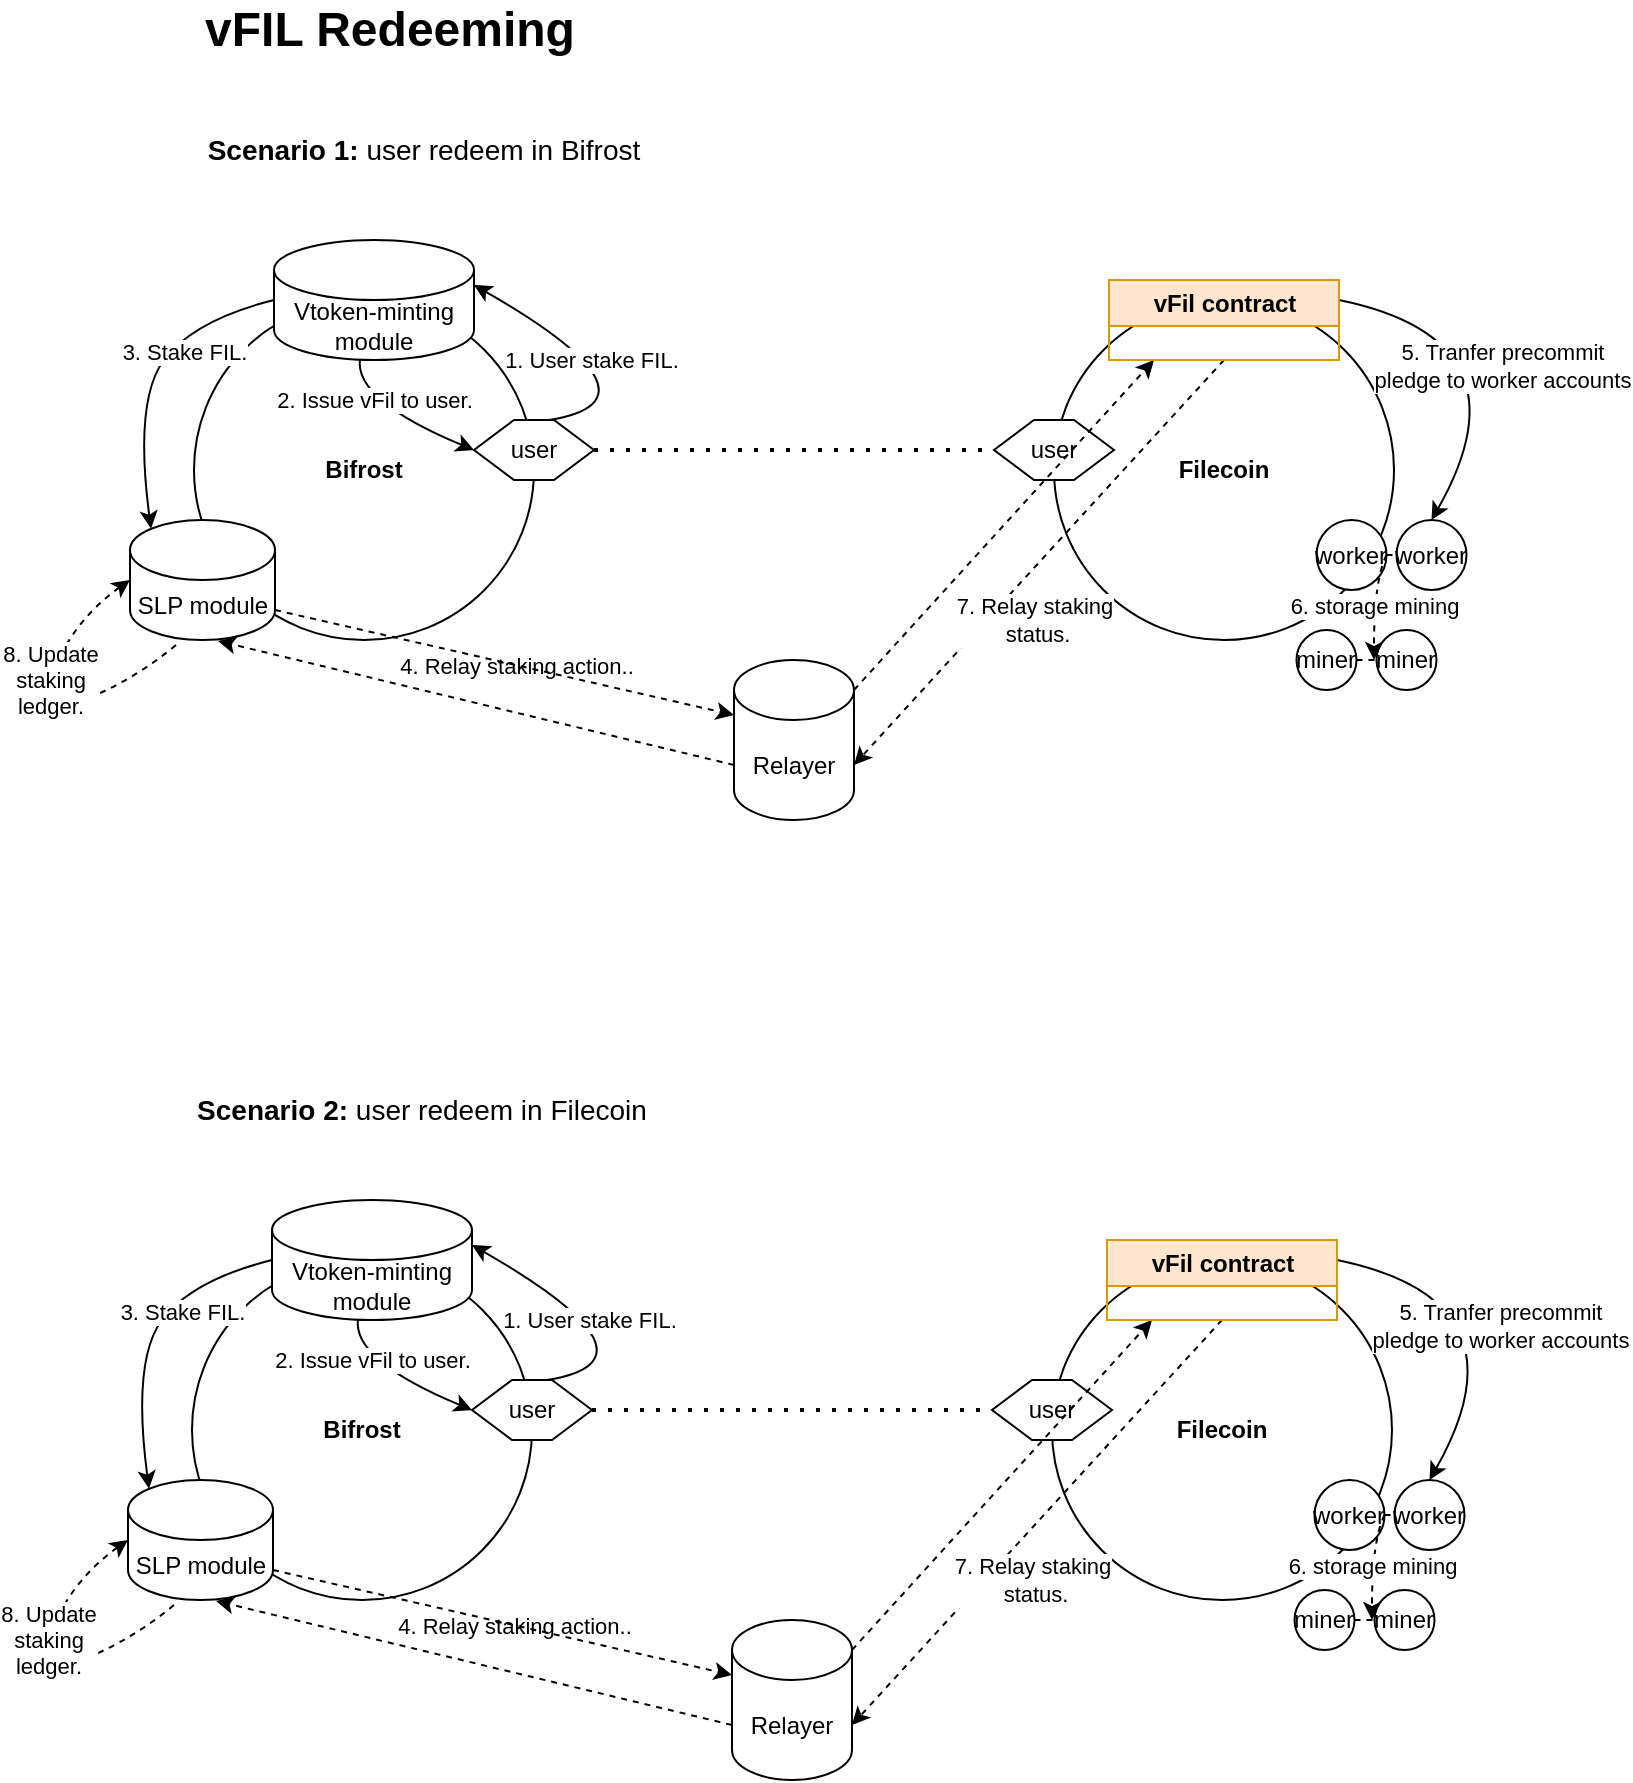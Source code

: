 <mxfile version="21.0.2" type="github">
  <diagram id="1qVJCfuYaMeoUfc-0dYW" name="Page-1">
    <mxGraphModel dx="1434" dy="828" grid="1" gridSize="10" guides="1" tooltips="1" connect="1" arrows="1" fold="1" page="1" pageScale="1" pageWidth="827" pageHeight="1169" math="0" shadow="0">
      <root>
        <mxCell id="0" />
        <mxCell id="1" parent="0" />
        <mxCell id="QOcSFR8y_e22kkafj4sU-1" value="&lt;b&gt;Bifrost&lt;/b&gt;" style="ellipse;whiteSpace=wrap;html=1;aspect=fixed;" parent="1" vertex="1">
          <mxGeometry x="120" y="210" width="170" height="170" as="geometry" />
        </mxCell>
        <mxCell id="QOcSFR8y_e22kkafj4sU-2" value="&lt;b&gt;Filecoin&lt;/b&gt;" style="ellipse;whiteSpace=wrap;html=1;aspect=fixed;" parent="1" vertex="1">
          <mxGeometry x="550" y="210" width="170" height="170" as="geometry" />
        </mxCell>
        <mxCell id="QOcSFR8y_e22kkafj4sU-6" value="user" style="shape=hexagon;perimeter=hexagonPerimeter2;whiteSpace=wrap;html=1;fixedSize=1;" parent="1" vertex="1">
          <mxGeometry x="260" y="270" width="60" height="30" as="geometry" />
        </mxCell>
        <mxCell id="QOcSFR8y_e22kkafj4sU-7" value="user" style="shape=hexagon;perimeter=hexagonPerimeter2;whiteSpace=wrap;html=1;fixedSize=1;" parent="1" vertex="1">
          <mxGeometry x="520" y="270" width="60" height="30" as="geometry" />
        </mxCell>
        <mxCell id="QOcSFR8y_e22kkafj4sU-8" value="" style="endArrow=none;dashed=1;html=1;dashPattern=1 3;strokeWidth=2;rounded=0;exitX=1;exitY=0.5;exitDx=0;exitDy=0;entryX=0;entryY=0.5;entryDx=0;entryDy=0;" parent="1" source="QOcSFR8y_e22kkafj4sU-6" target="QOcSFR8y_e22kkafj4sU-7" edge="1">
          <mxGeometry width="50" height="50" relative="1" as="geometry">
            <mxPoint x="360" y="350" as="sourcePoint" />
            <mxPoint x="410" y="300" as="targetPoint" />
          </mxGeometry>
        </mxCell>
        <mxCell id="QOcSFR8y_e22kkafj4sU-10" value="worker" style="ellipse;whiteSpace=wrap;html=1;aspect=fixed;" parent="1" vertex="1">
          <mxGeometry x="681.25" y="320" width="35" height="35" as="geometry" />
        </mxCell>
        <mxCell id="QOcSFR8y_e22kkafj4sU-11" value="SLP module" style="shape=cylinder3;whiteSpace=wrap;html=1;boundedLbl=1;backgroundOutline=1;size=15;" parent="1" vertex="1">
          <mxGeometry x="88" y="320" width="72.5" height="60" as="geometry" />
        </mxCell>
        <mxCell id="womPOICztjm91fhaPhi_-1" value="Relayer" style="shape=cylinder3;whiteSpace=wrap;html=1;boundedLbl=1;backgroundOutline=1;size=15;" parent="1" vertex="1">
          <mxGeometry x="390" y="390" width="60" height="80" as="geometry" />
        </mxCell>
        <mxCell id="womPOICztjm91fhaPhi_-3" value="miner" style="ellipse;whiteSpace=wrap;html=1;aspect=fixed;" parent="1" vertex="1">
          <mxGeometry x="671.25" y="375" width="30" height="30" as="geometry" />
        </mxCell>
        <mxCell id="womPOICztjm91fhaPhi_-4" value="miner" style="ellipse;whiteSpace=wrap;html=1;aspect=fixed;" parent="1" vertex="1">
          <mxGeometry x="711.25" y="375" width="30" height="30" as="geometry" />
        </mxCell>
        <mxCell id="womPOICztjm91fhaPhi_-7" value="" style="endArrow=none;dashed=1;html=1;rounded=0;exitX=1;exitY=0.5;exitDx=0;exitDy=0;" parent="1" source="womPOICztjm91fhaPhi_-3" edge="1">
          <mxGeometry width="50" height="50" relative="1" as="geometry">
            <mxPoint x="701.25" y="435" as="sourcePoint" />
            <mxPoint x="711.25" y="390" as="targetPoint" />
          </mxGeometry>
        </mxCell>
        <mxCell id="womPOICztjm91fhaPhi_-11" value="" style="endArrow=classic;html=1;rounded=0;dashed=1;exitX=1;exitY=0;exitDx=0;exitDy=15;exitPerimeter=0;" parent="1" source="womPOICztjm91fhaPhi_-1" edge="1">
          <mxGeometry width="50" height="50" relative="1" as="geometry">
            <mxPoint x="550" y="480" as="sourcePoint" />
            <mxPoint x="600" y="240" as="targetPoint" />
          </mxGeometry>
        </mxCell>
        <mxCell id="yuQFEDINcLpY2eNo5cRC-11" value="4. Relay staking action.." style="edgeLabel;html=1;align=center;verticalAlign=middle;resizable=0;points=[];" parent="womPOICztjm91fhaPhi_-11" vertex="1" connectable="0">
          <mxGeometry x="0.147" y="-1" relative="1" as="geometry">
            <mxPoint x="-256" y="82" as="offset" />
          </mxGeometry>
        </mxCell>
        <mxCell id="womPOICztjm91fhaPhi_-12" value="" style="endArrow=classic;html=1;rounded=0;dashed=1;entryX=0;entryY=0;entryDx=0;entryDy=27.5;entryPerimeter=0;exitX=1;exitY=1;exitDx=0;exitDy=-15;exitPerimeter=0;" parent="1" source="QOcSFR8y_e22kkafj4sU-11" target="womPOICztjm91fhaPhi_-1" edge="1">
          <mxGeometry width="50" height="50" relative="1" as="geometry">
            <mxPoint x="120" y="480" as="sourcePoint" />
            <mxPoint x="280" y="510" as="targetPoint" />
          </mxGeometry>
        </mxCell>
        <mxCell id="womPOICztjm91fhaPhi_-15" value="vFIL Redeeming" style="text;html=1;strokeColor=none;fillColor=none;align=center;verticalAlign=middle;whiteSpace=wrap;rounded=0;fontStyle=1;fontSize=24;" parent="1" vertex="1">
          <mxGeometry x="88" y="60" width="260" height="30" as="geometry" />
        </mxCell>
        <mxCell id="yuQFEDINcLpY2eNo5cRC-3" value="worker" style="ellipse;whiteSpace=wrap;html=1;aspect=fixed;" parent="1" vertex="1">
          <mxGeometry x="721.25" y="320" width="35" height="35" as="geometry" />
        </mxCell>
        <mxCell id="yuQFEDINcLpY2eNo5cRC-4" value="" style="endArrow=none;dashed=1;html=1;rounded=0;exitX=1;exitY=0.5;exitDx=0;exitDy=0;entryX=0;entryY=0.5;entryDx=0;entryDy=0;" parent="1" source="QOcSFR8y_e22kkafj4sU-10" target="yuQFEDINcLpY2eNo5cRC-3" edge="1">
          <mxGeometry width="50" height="50" relative="1" as="geometry">
            <mxPoint x="711.25" y="495" as="sourcePoint" />
            <mxPoint x="761.25" y="445" as="targetPoint" />
          </mxGeometry>
        </mxCell>
        <mxCell id="a1JTIRyVCKcMxM_mY2sI-1" value="Vtoken-minting module" style="shape=cylinder3;whiteSpace=wrap;html=1;boundedLbl=1;backgroundOutline=1;size=15;" parent="1" vertex="1">
          <mxGeometry x="160" y="180" width="100" height="60" as="geometry" />
        </mxCell>
        <mxCell id="a1JTIRyVCKcMxM_mY2sI-2" value="" style="curved=1;endArrow=classic;html=1;rounded=0;entryX=1;entryY=0;entryDx=0;entryDy=22.5;entryPerimeter=0;exitX=0.625;exitY=0;exitDx=0;exitDy=0;" parent="1" source="QOcSFR8y_e22kkafj4sU-6" target="a1JTIRyVCKcMxM_mY2sI-1" edge="1">
          <mxGeometry width="50" height="50" relative="1" as="geometry">
            <mxPoint x="310" y="260" as="sourcePoint" />
            <mxPoint x="360" y="210" as="targetPoint" />
            <Array as="points">
              <mxPoint x="360" y="260" />
            </Array>
          </mxGeometry>
        </mxCell>
        <mxCell id="a1JTIRyVCKcMxM_mY2sI-3" value="1. User stake FIL.&amp;nbsp;" style="edgeLabel;html=1;align=center;verticalAlign=middle;resizable=0;points=[];" parent="a1JTIRyVCKcMxM_mY2sI-2" vertex="1" connectable="0">
          <mxGeometry x="0.647" y="3" relative="1" as="geometry">
            <mxPoint x="34" y="19" as="offset" />
          </mxGeometry>
        </mxCell>
        <mxCell id="a1JTIRyVCKcMxM_mY2sI-5" value="" style="curved=1;endArrow=classic;html=1;rounded=0;exitX=0.43;exitY=0.992;exitDx=0;exitDy=0;exitPerimeter=0;entryX=0;entryY=0.5;entryDx=0;entryDy=0;" parent="1" source="a1JTIRyVCKcMxM_mY2sI-1" target="QOcSFR8y_e22kkafj4sU-6" edge="1">
          <mxGeometry width="50" height="50" relative="1" as="geometry">
            <mxPoint x="200" y="310" as="sourcePoint" />
            <mxPoint x="250" y="260" as="targetPoint" />
            <Array as="points">
              <mxPoint x="200" y="260" />
            </Array>
          </mxGeometry>
        </mxCell>
        <mxCell id="a1JTIRyVCKcMxM_mY2sI-6" value="2. Issue vFil to user." style="edgeLabel;html=1;align=center;verticalAlign=middle;resizable=0;points=[];" parent="a1JTIRyVCKcMxM_mY2sI-5" vertex="1" connectable="0">
          <mxGeometry x="-0.354" y="7" relative="1" as="geometry">
            <mxPoint x="1" y="4" as="offset" />
          </mxGeometry>
        </mxCell>
        <mxCell id="a1JTIRyVCKcMxM_mY2sI-7" value="" style="curved=1;endArrow=classic;html=1;rounded=0;exitX=0;exitY=0.5;exitDx=0;exitDy=0;exitPerimeter=0;entryX=0.145;entryY=0;entryDx=0;entryDy=4.35;entryPerimeter=0;" parent="1" source="a1JTIRyVCKcMxM_mY2sI-1" target="QOcSFR8y_e22kkafj4sU-11" edge="1">
          <mxGeometry width="50" height="50" relative="1" as="geometry">
            <mxPoint x="40" y="260" as="sourcePoint" />
            <mxPoint x="90" y="210" as="targetPoint" />
            <Array as="points">
              <mxPoint x="120" y="220" />
              <mxPoint x="90" y="260" />
            </Array>
          </mxGeometry>
        </mxCell>
        <mxCell id="a1JTIRyVCKcMxM_mY2sI-8" value="3. Stake FIL." style="edgeLabel;html=1;align=center;verticalAlign=middle;resizable=0;points=[];" parent="a1JTIRyVCKcMxM_mY2sI-7" vertex="1" connectable="0">
          <mxGeometry x="-0.256" y="6" relative="1" as="geometry">
            <mxPoint y="-1" as="offset" />
          </mxGeometry>
        </mxCell>
        <mxCell id="a1JTIRyVCKcMxM_mY2sI-9" value="" style="curved=1;endArrow=classic;html=1;rounded=0;exitX=1;exitY=0.25;exitDx=0;exitDy=0;entryX=0.5;entryY=0;entryDx=0;entryDy=0;" parent="1" source="sweHYaOIXjVTSPfrOcY_-1" target="yuQFEDINcLpY2eNo5cRC-3" edge="1">
          <mxGeometry width="50" height="50" relative="1" as="geometry">
            <mxPoint x="671.25" y="205" as="sourcePoint" />
            <mxPoint x="790" y="180" as="targetPoint" />
            <Array as="points">
              <mxPoint x="790" y="230" />
            </Array>
          </mxGeometry>
        </mxCell>
        <mxCell id="a1JTIRyVCKcMxM_mY2sI-10" value="5. Tranfer precommit&lt;br&gt;pledge to worker accounts" style="edgeLabel;html=1;align=center;verticalAlign=middle;resizable=0;points=[];" parent="a1JTIRyVCKcMxM_mY2sI-9" vertex="1" connectable="0">
          <mxGeometry x="-0.306" y="-18" relative="1" as="geometry">
            <mxPoint x="16" y="1" as="offset" />
          </mxGeometry>
        </mxCell>
        <mxCell id="a1JTIRyVCKcMxM_mY2sI-12" value="" style="curved=1;endArrow=classic;html=1;rounded=0;exitX=1;exitY=0.5;exitDx=0;exitDy=0;dashed=1;" parent="1" source="QOcSFR8y_e22kkafj4sU-10" edge="1">
          <mxGeometry width="50" height="50" relative="1" as="geometry">
            <mxPoint x="710" y="400" as="sourcePoint" />
            <mxPoint x="710" y="390" as="targetPoint" />
            <Array as="points">
              <mxPoint x="710" y="350" />
            </Array>
          </mxGeometry>
        </mxCell>
        <mxCell id="a1JTIRyVCKcMxM_mY2sI-13" value="6. storage mining" style="edgeLabel;html=1;align=center;verticalAlign=middle;resizable=0;points=[];" parent="a1JTIRyVCKcMxM_mY2sI-12" vertex="1" connectable="0">
          <mxGeometry x="-0.001" relative="1" as="geometry">
            <mxPoint as="offset" />
          </mxGeometry>
        </mxCell>
        <mxCell id="a1JTIRyVCKcMxM_mY2sI-14" value="" style="endArrow=classic;html=1;rounded=0;dashed=1;exitX=0.5;exitY=1;exitDx=0;exitDy=0;entryX=1;entryY=0;entryDx=0;entryDy=52.5;entryPerimeter=0;" parent="1" source="sweHYaOIXjVTSPfrOcY_-1" target="womPOICztjm91fhaPhi_-1" edge="1">
          <mxGeometry width="50" height="50" relative="1" as="geometry">
            <mxPoint x="635" y="260" as="sourcePoint" />
            <mxPoint x="580" y="400" as="targetPoint" />
          </mxGeometry>
        </mxCell>
        <mxCell id="a1JTIRyVCKcMxM_mY2sI-15" value="7. Relay staking&lt;br&gt;&amp;nbsp;status." style="edgeLabel;html=1;align=center;verticalAlign=middle;resizable=0;points=[];" parent="a1JTIRyVCKcMxM_mY2sI-14" vertex="1" connectable="0">
          <mxGeometry x="0.007" y="3" relative="1" as="geometry">
            <mxPoint x="-4" y="26" as="offset" />
          </mxGeometry>
        </mxCell>
        <mxCell id="a1JTIRyVCKcMxM_mY2sI-17" value="" style="endArrow=classic;html=1;rounded=0;dashed=1;exitX=0;exitY=0;exitDx=0;exitDy=52.5;exitPerimeter=0;entryX=0.607;entryY=1.008;entryDx=0;entryDy=0;entryPerimeter=0;" parent="1" source="womPOICztjm91fhaPhi_-1" target="QOcSFR8y_e22kkafj4sU-11" edge="1">
          <mxGeometry width="50" height="50" relative="1" as="geometry">
            <mxPoint x="210" y="480" as="sourcePoint" />
            <mxPoint x="260" y="430" as="targetPoint" />
          </mxGeometry>
        </mxCell>
        <mxCell id="a1JTIRyVCKcMxM_mY2sI-18" value="" style="curved=1;endArrow=classic;html=1;rounded=0;dashed=1;entryX=0;entryY=0.5;entryDx=0;entryDy=0;entryPerimeter=0;exitX=0.317;exitY=1.042;exitDx=0;exitDy=0;exitPerimeter=0;" parent="1" source="QOcSFR8y_e22kkafj4sU-11" target="QOcSFR8y_e22kkafj4sU-11" edge="1">
          <mxGeometry width="50" height="50" relative="1" as="geometry">
            <mxPoint x="70" y="440" as="sourcePoint" />
            <mxPoint x="120" y="390" as="targetPoint" />
            <Array as="points">
              <mxPoint x="90" y="400" />
              <mxPoint x="40" y="420" />
              <mxPoint x="60" y="370" />
            </Array>
          </mxGeometry>
        </mxCell>
        <mxCell id="a1JTIRyVCKcMxM_mY2sI-19" value="8. Update&lt;br&gt;staking&lt;br&gt;ledger." style="edgeLabel;html=1;align=center;verticalAlign=middle;resizable=0;points=[];" parent="a1JTIRyVCKcMxM_mY2sI-18" vertex="1" connectable="0">
          <mxGeometry x="0.102" y="-5" relative="1" as="geometry">
            <mxPoint x="-1" y="-11" as="offset" />
          </mxGeometry>
        </mxCell>
        <mxCell id="sweHYaOIXjVTSPfrOcY_-1" value="vFil contract" style="swimlane;whiteSpace=wrap;html=1;fillColor=#ffe6cc;strokeColor=#d79b00;" vertex="1" parent="1">
          <mxGeometry x="577.5" y="200" width="115" height="40" as="geometry" />
        </mxCell>
        <mxCell id="sweHYaOIXjVTSPfrOcY_-2" value="&lt;font style=&quot;font-size: 14px;&quot;&gt;&lt;b&gt;Scenario 1:&lt;/b&gt; user redeem in Bifrost&lt;/font&gt;" style="text;html=1;strokeColor=none;fillColor=none;align=center;verticalAlign=middle;whiteSpace=wrap;rounded=0;" vertex="1" parent="1">
          <mxGeometry x="120" y="120" width="230" height="30" as="geometry" />
        </mxCell>
        <mxCell id="sweHYaOIXjVTSPfrOcY_-3" value="&lt;b&gt;Bifrost&lt;/b&gt;" style="ellipse;whiteSpace=wrap;html=1;aspect=fixed;" vertex="1" parent="1">
          <mxGeometry x="119" y="690" width="170" height="170" as="geometry" />
        </mxCell>
        <mxCell id="sweHYaOIXjVTSPfrOcY_-4" value="&lt;b&gt;Filecoin&lt;/b&gt;" style="ellipse;whiteSpace=wrap;html=1;aspect=fixed;" vertex="1" parent="1">
          <mxGeometry x="549" y="690" width="170" height="170" as="geometry" />
        </mxCell>
        <mxCell id="sweHYaOIXjVTSPfrOcY_-5" value="user" style="shape=hexagon;perimeter=hexagonPerimeter2;whiteSpace=wrap;html=1;fixedSize=1;" vertex="1" parent="1">
          <mxGeometry x="259" y="750" width="60" height="30" as="geometry" />
        </mxCell>
        <mxCell id="sweHYaOIXjVTSPfrOcY_-6" value="user" style="shape=hexagon;perimeter=hexagonPerimeter2;whiteSpace=wrap;html=1;fixedSize=1;" vertex="1" parent="1">
          <mxGeometry x="519" y="750" width="60" height="30" as="geometry" />
        </mxCell>
        <mxCell id="sweHYaOIXjVTSPfrOcY_-7" value="" style="endArrow=none;dashed=1;html=1;dashPattern=1 3;strokeWidth=2;rounded=0;exitX=1;exitY=0.5;exitDx=0;exitDy=0;entryX=0;entryY=0.5;entryDx=0;entryDy=0;" edge="1" parent="1" source="sweHYaOIXjVTSPfrOcY_-5" target="sweHYaOIXjVTSPfrOcY_-6">
          <mxGeometry width="50" height="50" relative="1" as="geometry">
            <mxPoint x="359" y="830" as="sourcePoint" />
            <mxPoint x="409" y="780" as="targetPoint" />
          </mxGeometry>
        </mxCell>
        <mxCell id="sweHYaOIXjVTSPfrOcY_-8" value="worker" style="ellipse;whiteSpace=wrap;html=1;aspect=fixed;" vertex="1" parent="1">
          <mxGeometry x="680.25" y="800" width="35" height="35" as="geometry" />
        </mxCell>
        <mxCell id="sweHYaOIXjVTSPfrOcY_-9" value="SLP module" style="shape=cylinder3;whiteSpace=wrap;html=1;boundedLbl=1;backgroundOutline=1;size=15;" vertex="1" parent="1">
          <mxGeometry x="87" y="800" width="72.5" height="60" as="geometry" />
        </mxCell>
        <mxCell id="sweHYaOIXjVTSPfrOcY_-10" value="Relayer" style="shape=cylinder3;whiteSpace=wrap;html=1;boundedLbl=1;backgroundOutline=1;size=15;" vertex="1" parent="1">
          <mxGeometry x="389" y="870" width="60" height="80" as="geometry" />
        </mxCell>
        <mxCell id="sweHYaOIXjVTSPfrOcY_-11" value="miner" style="ellipse;whiteSpace=wrap;html=1;aspect=fixed;" vertex="1" parent="1">
          <mxGeometry x="670.25" y="855" width="30" height="30" as="geometry" />
        </mxCell>
        <mxCell id="sweHYaOIXjVTSPfrOcY_-12" value="miner" style="ellipse;whiteSpace=wrap;html=1;aspect=fixed;" vertex="1" parent="1">
          <mxGeometry x="710.25" y="855" width="30" height="30" as="geometry" />
        </mxCell>
        <mxCell id="sweHYaOIXjVTSPfrOcY_-13" value="" style="endArrow=none;dashed=1;html=1;rounded=0;exitX=1;exitY=0.5;exitDx=0;exitDy=0;" edge="1" parent="1" source="sweHYaOIXjVTSPfrOcY_-11">
          <mxGeometry width="50" height="50" relative="1" as="geometry">
            <mxPoint x="700.25" y="915" as="sourcePoint" />
            <mxPoint x="710.25" y="870" as="targetPoint" />
          </mxGeometry>
        </mxCell>
        <mxCell id="sweHYaOIXjVTSPfrOcY_-14" value="" style="endArrow=classic;html=1;rounded=0;dashed=1;exitX=1;exitY=0;exitDx=0;exitDy=15;exitPerimeter=0;" edge="1" parent="1" source="sweHYaOIXjVTSPfrOcY_-10">
          <mxGeometry width="50" height="50" relative="1" as="geometry">
            <mxPoint x="549" y="960" as="sourcePoint" />
            <mxPoint x="599" y="720" as="targetPoint" />
          </mxGeometry>
        </mxCell>
        <mxCell id="sweHYaOIXjVTSPfrOcY_-15" value="4. Relay staking action.." style="edgeLabel;html=1;align=center;verticalAlign=middle;resizable=0;points=[];" vertex="1" connectable="0" parent="sweHYaOIXjVTSPfrOcY_-14">
          <mxGeometry x="0.147" y="-1" relative="1" as="geometry">
            <mxPoint x="-256" y="82" as="offset" />
          </mxGeometry>
        </mxCell>
        <mxCell id="sweHYaOIXjVTSPfrOcY_-16" value="" style="endArrow=classic;html=1;rounded=0;dashed=1;entryX=0;entryY=0;entryDx=0;entryDy=27.5;entryPerimeter=0;exitX=1;exitY=1;exitDx=0;exitDy=-15;exitPerimeter=0;" edge="1" parent="1" source="sweHYaOIXjVTSPfrOcY_-9" target="sweHYaOIXjVTSPfrOcY_-10">
          <mxGeometry width="50" height="50" relative="1" as="geometry">
            <mxPoint x="119" y="960" as="sourcePoint" />
            <mxPoint x="279" y="990" as="targetPoint" />
          </mxGeometry>
        </mxCell>
        <mxCell id="sweHYaOIXjVTSPfrOcY_-17" value="worker" style="ellipse;whiteSpace=wrap;html=1;aspect=fixed;" vertex="1" parent="1">
          <mxGeometry x="720.25" y="800" width="35" height="35" as="geometry" />
        </mxCell>
        <mxCell id="sweHYaOIXjVTSPfrOcY_-18" value="" style="endArrow=none;dashed=1;html=1;rounded=0;exitX=1;exitY=0.5;exitDx=0;exitDy=0;entryX=0;entryY=0.5;entryDx=0;entryDy=0;" edge="1" parent="1" source="sweHYaOIXjVTSPfrOcY_-8" target="sweHYaOIXjVTSPfrOcY_-17">
          <mxGeometry width="50" height="50" relative="1" as="geometry">
            <mxPoint x="710.25" y="975" as="sourcePoint" />
            <mxPoint x="760.25" y="925" as="targetPoint" />
          </mxGeometry>
        </mxCell>
        <mxCell id="sweHYaOIXjVTSPfrOcY_-19" value="Vtoken-minting module" style="shape=cylinder3;whiteSpace=wrap;html=1;boundedLbl=1;backgroundOutline=1;size=15;" vertex="1" parent="1">
          <mxGeometry x="159" y="660" width="100" height="60" as="geometry" />
        </mxCell>
        <mxCell id="sweHYaOIXjVTSPfrOcY_-20" value="" style="curved=1;endArrow=classic;html=1;rounded=0;entryX=1;entryY=0;entryDx=0;entryDy=22.5;entryPerimeter=0;exitX=0.625;exitY=0;exitDx=0;exitDy=0;" edge="1" parent="1" source="sweHYaOIXjVTSPfrOcY_-5" target="sweHYaOIXjVTSPfrOcY_-19">
          <mxGeometry width="50" height="50" relative="1" as="geometry">
            <mxPoint x="309" y="740" as="sourcePoint" />
            <mxPoint x="359" y="690" as="targetPoint" />
            <Array as="points">
              <mxPoint x="359" y="740" />
            </Array>
          </mxGeometry>
        </mxCell>
        <mxCell id="sweHYaOIXjVTSPfrOcY_-21" value="1. User stake FIL.&amp;nbsp;" style="edgeLabel;html=1;align=center;verticalAlign=middle;resizable=0;points=[];" vertex="1" connectable="0" parent="sweHYaOIXjVTSPfrOcY_-20">
          <mxGeometry x="0.647" y="3" relative="1" as="geometry">
            <mxPoint x="34" y="19" as="offset" />
          </mxGeometry>
        </mxCell>
        <mxCell id="sweHYaOIXjVTSPfrOcY_-22" value="" style="curved=1;endArrow=classic;html=1;rounded=0;exitX=0.43;exitY=0.992;exitDx=0;exitDy=0;exitPerimeter=0;entryX=0;entryY=0.5;entryDx=0;entryDy=0;" edge="1" parent="1" source="sweHYaOIXjVTSPfrOcY_-19" target="sweHYaOIXjVTSPfrOcY_-5">
          <mxGeometry width="50" height="50" relative="1" as="geometry">
            <mxPoint x="199" y="790" as="sourcePoint" />
            <mxPoint x="249" y="740" as="targetPoint" />
            <Array as="points">
              <mxPoint x="199" y="740" />
            </Array>
          </mxGeometry>
        </mxCell>
        <mxCell id="sweHYaOIXjVTSPfrOcY_-23" value="2. Issue vFil to user." style="edgeLabel;html=1;align=center;verticalAlign=middle;resizable=0;points=[];" vertex="1" connectable="0" parent="sweHYaOIXjVTSPfrOcY_-22">
          <mxGeometry x="-0.354" y="7" relative="1" as="geometry">
            <mxPoint x="1" y="4" as="offset" />
          </mxGeometry>
        </mxCell>
        <mxCell id="sweHYaOIXjVTSPfrOcY_-24" value="" style="curved=1;endArrow=classic;html=1;rounded=0;exitX=0;exitY=0.5;exitDx=0;exitDy=0;exitPerimeter=0;entryX=0.145;entryY=0;entryDx=0;entryDy=4.35;entryPerimeter=0;" edge="1" parent="1" source="sweHYaOIXjVTSPfrOcY_-19" target="sweHYaOIXjVTSPfrOcY_-9">
          <mxGeometry width="50" height="50" relative="1" as="geometry">
            <mxPoint x="39" y="740" as="sourcePoint" />
            <mxPoint x="89" y="690" as="targetPoint" />
            <Array as="points">
              <mxPoint x="119" y="700" />
              <mxPoint x="89" y="740" />
            </Array>
          </mxGeometry>
        </mxCell>
        <mxCell id="sweHYaOIXjVTSPfrOcY_-25" value="3. Stake FIL." style="edgeLabel;html=1;align=center;verticalAlign=middle;resizable=0;points=[];" vertex="1" connectable="0" parent="sweHYaOIXjVTSPfrOcY_-24">
          <mxGeometry x="-0.256" y="6" relative="1" as="geometry">
            <mxPoint y="-1" as="offset" />
          </mxGeometry>
        </mxCell>
        <mxCell id="sweHYaOIXjVTSPfrOcY_-26" value="" style="curved=1;endArrow=classic;html=1;rounded=0;exitX=1;exitY=0.25;exitDx=0;exitDy=0;entryX=0.5;entryY=0;entryDx=0;entryDy=0;" edge="1" parent="1" source="sweHYaOIXjVTSPfrOcY_-35" target="sweHYaOIXjVTSPfrOcY_-17">
          <mxGeometry width="50" height="50" relative="1" as="geometry">
            <mxPoint x="670.25" y="685" as="sourcePoint" />
            <mxPoint x="789" y="660" as="targetPoint" />
            <Array as="points">
              <mxPoint x="789" y="710" />
            </Array>
          </mxGeometry>
        </mxCell>
        <mxCell id="sweHYaOIXjVTSPfrOcY_-27" value="5. Tranfer precommit&lt;br&gt;pledge to worker accounts" style="edgeLabel;html=1;align=center;verticalAlign=middle;resizable=0;points=[];" vertex="1" connectable="0" parent="sweHYaOIXjVTSPfrOcY_-26">
          <mxGeometry x="-0.306" y="-18" relative="1" as="geometry">
            <mxPoint x="16" y="1" as="offset" />
          </mxGeometry>
        </mxCell>
        <mxCell id="sweHYaOIXjVTSPfrOcY_-28" value="" style="curved=1;endArrow=classic;html=1;rounded=0;exitX=1;exitY=0.5;exitDx=0;exitDy=0;dashed=1;" edge="1" parent="1" source="sweHYaOIXjVTSPfrOcY_-8">
          <mxGeometry width="50" height="50" relative="1" as="geometry">
            <mxPoint x="709" y="880" as="sourcePoint" />
            <mxPoint x="709" y="870" as="targetPoint" />
            <Array as="points">
              <mxPoint x="709" y="830" />
            </Array>
          </mxGeometry>
        </mxCell>
        <mxCell id="sweHYaOIXjVTSPfrOcY_-29" value="6. storage mining" style="edgeLabel;html=1;align=center;verticalAlign=middle;resizable=0;points=[];" vertex="1" connectable="0" parent="sweHYaOIXjVTSPfrOcY_-28">
          <mxGeometry x="-0.001" relative="1" as="geometry">
            <mxPoint as="offset" />
          </mxGeometry>
        </mxCell>
        <mxCell id="sweHYaOIXjVTSPfrOcY_-30" value="" style="endArrow=classic;html=1;rounded=0;dashed=1;exitX=0.5;exitY=1;exitDx=0;exitDy=0;entryX=1;entryY=0;entryDx=0;entryDy=52.5;entryPerimeter=0;" edge="1" parent="1" source="sweHYaOIXjVTSPfrOcY_-35" target="sweHYaOIXjVTSPfrOcY_-10">
          <mxGeometry width="50" height="50" relative="1" as="geometry">
            <mxPoint x="634" y="740" as="sourcePoint" />
            <mxPoint x="579" y="880" as="targetPoint" />
          </mxGeometry>
        </mxCell>
        <mxCell id="sweHYaOIXjVTSPfrOcY_-31" value="7. Relay staking&lt;br&gt;&amp;nbsp;status." style="edgeLabel;html=1;align=center;verticalAlign=middle;resizable=0;points=[];" vertex="1" connectable="0" parent="sweHYaOIXjVTSPfrOcY_-30">
          <mxGeometry x="0.007" y="3" relative="1" as="geometry">
            <mxPoint x="-4" y="26" as="offset" />
          </mxGeometry>
        </mxCell>
        <mxCell id="sweHYaOIXjVTSPfrOcY_-32" value="" style="endArrow=classic;html=1;rounded=0;dashed=1;exitX=0;exitY=0;exitDx=0;exitDy=52.5;exitPerimeter=0;entryX=0.607;entryY=1.008;entryDx=0;entryDy=0;entryPerimeter=0;" edge="1" parent="1" source="sweHYaOIXjVTSPfrOcY_-10" target="sweHYaOIXjVTSPfrOcY_-9">
          <mxGeometry width="50" height="50" relative="1" as="geometry">
            <mxPoint x="209" y="960" as="sourcePoint" />
            <mxPoint x="259" y="910" as="targetPoint" />
          </mxGeometry>
        </mxCell>
        <mxCell id="sweHYaOIXjVTSPfrOcY_-33" value="" style="curved=1;endArrow=classic;html=1;rounded=0;dashed=1;entryX=0;entryY=0.5;entryDx=0;entryDy=0;entryPerimeter=0;exitX=0.317;exitY=1.042;exitDx=0;exitDy=0;exitPerimeter=0;" edge="1" parent="1" source="sweHYaOIXjVTSPfrOcY_-9" target="sweHYaOIXjVTSPfrOcY_-9">
          <mxGeometry width="50" height="50" relative="1" as="geometry">
            <mxPoint x="69" y="920" as="sourcePoint" />
            <mxPoint x="119" y="870" as="targetPoint" />
            <Array as="points">
              <mxPoint x="89" y="880" />
              <mxPoint x="39" y="900" />
              <mxPoint x="59" y="850" />
            </Array>
          </mxGeometry>
        </mxCell>
        <mxCell id="sweHYaOIXjVTSPfrOcY_-34" value="8. Update&lt;br&gt;staking&lt;br&gt;ledger." style="edgeLabel;html=1;align=center;verticalAlign=middle;resizable=0;points=[];" vertex="1" connectable="0" parent="sweHYaOIXjVTSPfrOcY_-33">
          <mxGeometry x="0.102" y="-5" relative="1" as="geometry">
            <mxPoint x="-1" y="-11" as="offset" />
          </mxGeometry>
        </mxCell>
        <mxCell id="sweHYaOIXjVTSPfrOcY_-35" value="vFil contract" style="swimlane;whiteSpace=wrap;html=1;fillColor=#ffe6cc;strokeColor=#d79b00;" vertex="1" parent="1">
          <mxGeometry x="576.5" y="680" width="115" height="40" as="geometry" />
        </mxCell>
        <mxCell id="sweHYaOIXjVTSPfrOcY_-36" value="&lt;font style=&quot;font-size: 14px;&quot;&gt;&lt;b&gt;Scenario 2:&lt;/b&gt; user redeem in Filecoin&lt;/font&gt;" style="text;html=1;strokeColor=none;fillColor=none;align=center;verticalAlign=middle;whiteSpace=wrap;rounded=0;" vertex="1" parent="1">
          <mxGeometry x="119" y="600" width="230" height="30" as="geometry" />
        </mxCell>
      </root>
    </mxGraphModel>
  </diagram>
</mxfile>
